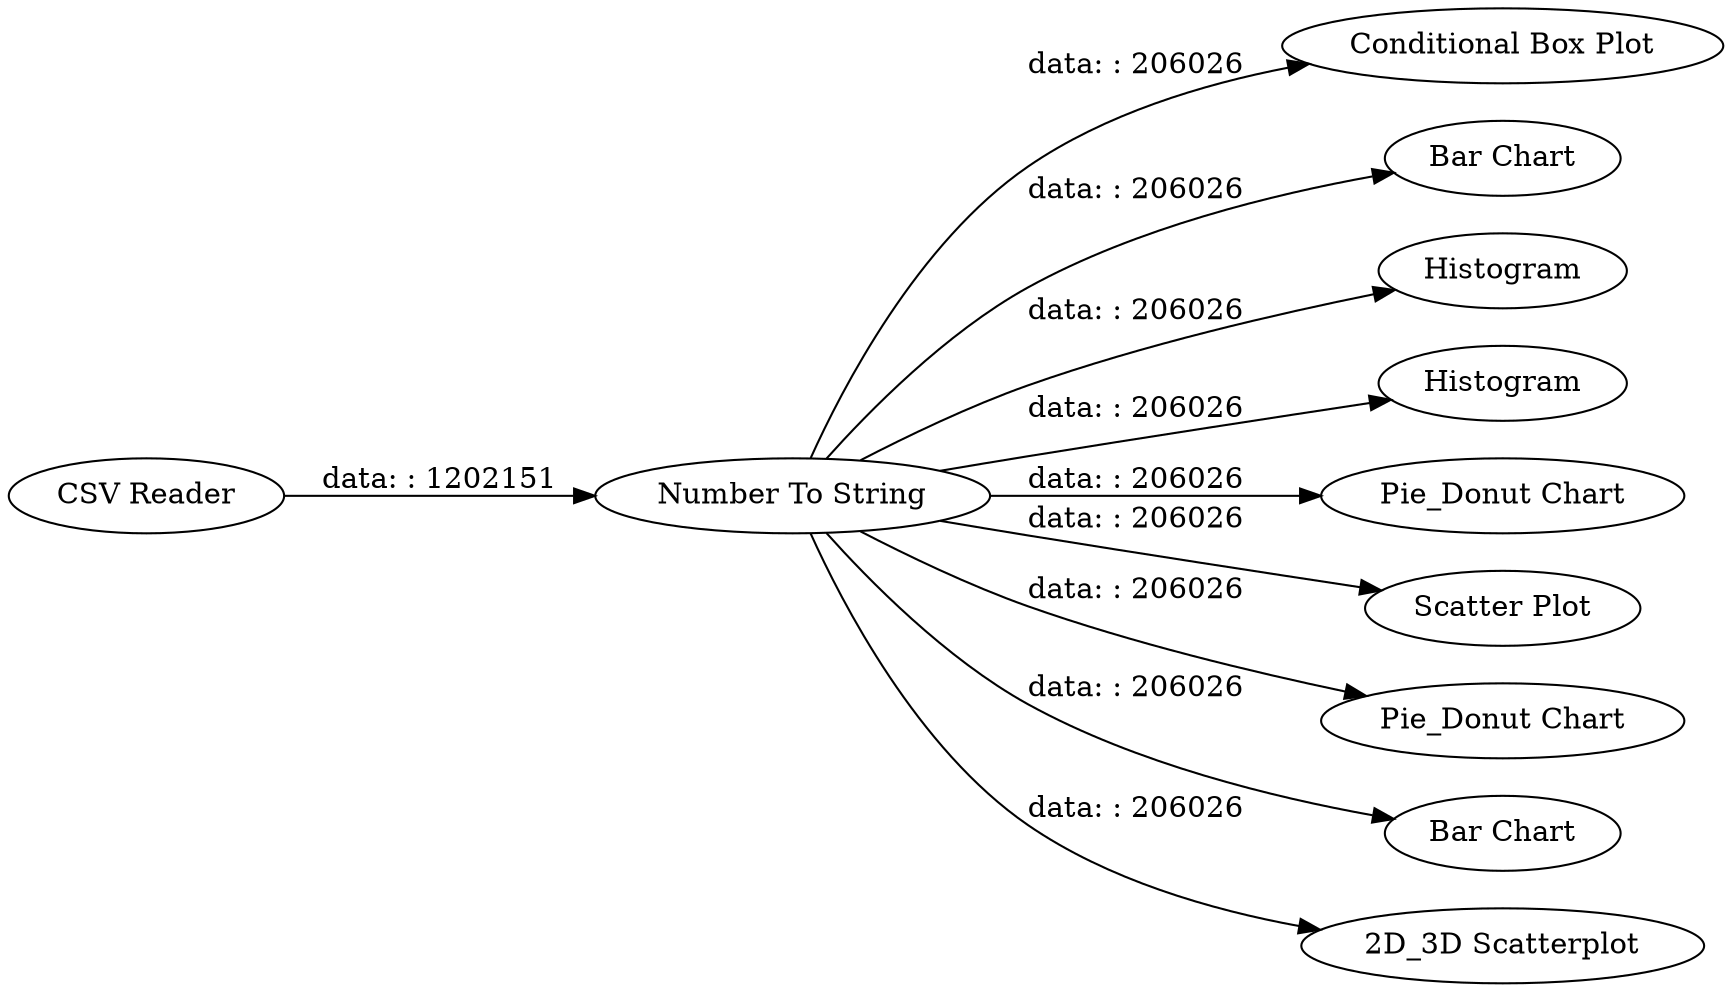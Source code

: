digraph {
	"-4648775369931131221_13" [label="Conditional Box Plot"]
	"-4648775369931131221_8" [label="Bar Chart"]
	"-4648775369931131221_14" [label=Histogram]
	"-4648775369931131221_12" [label=Histogram]
	"-4648775369931131221_6" [label="Pie_Donut Chart"]
	"-4648775369931131221_10" [label="Scatter Plot"]
	"-4648775369931131221_7" [label="Pie_Donut Chart"]
	"-4648775369931131221_1" [label="CSV Reader"]
	"-4648775369931131221_9" [label="Bar Chart"]
	"-4648775369931131221_11" [label="2D_3D Scatterplot"]
	"-4648775369931131221_5" [label="Number To String"]
	"-4648775369931131221_5" -> "-4648775369931131221_12" [label="data: : 206026"]
	"-4648775369931131221_5" -> "-4648775369931131221_13" [label="data: : 206026"]
	"-4648775369931131221_5" -> "-4648775369931131221_6" [label="data: : 206026"]
	"-4648775369931131221_5" -> "-4648775369931131221_11" [label="data: : 206026"]
	"-4648775369931131221_5" -> "-4648775369931131221_8" [label="data: : 206026"]
	"-4648775369931131221_5" -> "-4648775369931131221_14" [label="data: : 206026"]
	"-4648775369931131221_1" -> "-4648775369931131221_5" [label="data: : 1202151"]
	"-4648775369931131221_5" -> "-4648775369931131221_9" [label="data: : 206026"]
	"-4648775369931131221_5" -> "-4648775369931131221_7" [label="data: : 206026"]
	"-4648775369931131221_5" -> "-4648775369931131221_10" [label="data: : 206026"]
	rankdir=LR
}
